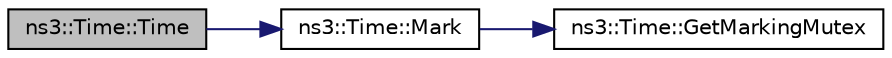 digraph "ns3::Time::Time"
{
 // LATEX_PDF_SIZE
  edge [fontname="Helvetica",fontsize="10",labelfontname="Helvetica",labelfontsize="10"];
  node [fontname="Helvetica",fontsize="10",shape=record];
  rankdir="LR";
  Node1 [label="ns3::Time::Time",height=0.2,width=0.4,color="black", fillcolor="grey75", style="filled", fontcolor="black",tooltip="Move constructor."];
  Node1 -> Node2 [color="midnightblue",fontsize="10",style="solid",fontname="Helvetica"];
  Node2 [label="ns3::Time::Mark",height=0.2,width=0.4,color="black", fillcolor="white", style="filled",URL="$classns3_1_1_time.html#aa7eef2a1119c1c4855d99f1e83d44c54",tooltip="Record a Time instance with the MarkedTimes."];
  Node2 -> Node3 [color="midnightblue",fontsize="10",style="solid",fontname="Helvetica"];
  Node3 [label="ns3::Time::GetMarkingMutex",height=0.2,width=0.4,color="black", fillcolor="white", style="filled",URL="$classns3_1_1_time.html#addd8e672203391b3ae98ee475ce05272",tooltip=" "];
}

